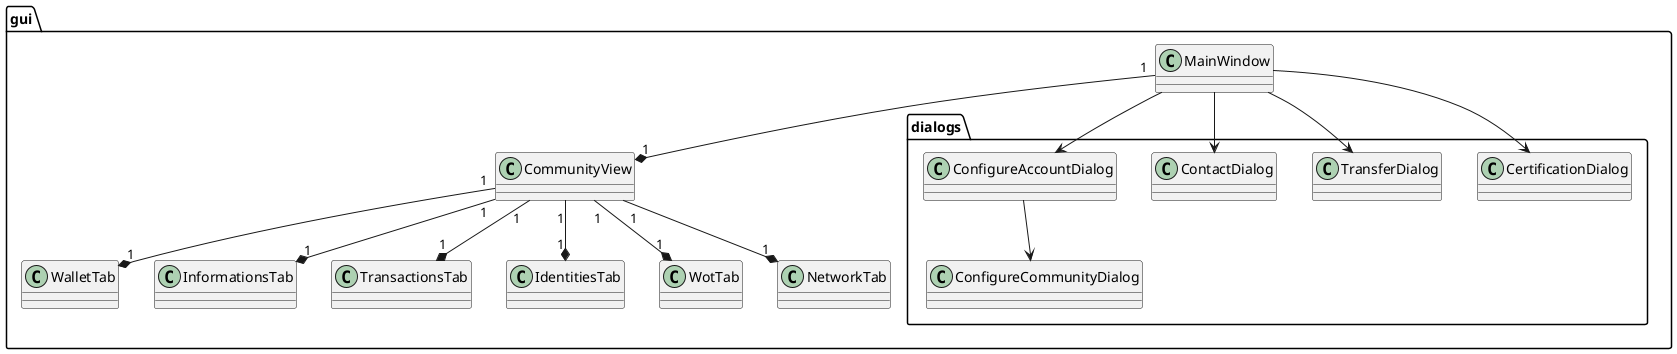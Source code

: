 @startuml


package gui {
		class MainWindow {
		}
		MainWindow "1" --* "1" CommunityView

		class CommunityView {
		}
		CommunityView "1" --* "1" WalletTab
		CommunityView "1" -down-* "1" InformationsTab
		CommunityView "1" --* "1" TransactionsTab
		CommunityView "1" --* "1" IdentitiesTab
		CommunityView "1" --* "1" WotTab
		CommunityView "1" -down-* "1" NetworkTab


		class WalletTab {
		}

		class InformationsTab {
		}

		class TransactionsTab {
		}

		class NetworkTab {
		}

		class IdentitiesTab {
		}

		class WotTab {
		}
		package dialogs {
		class CertificationDialog
		class TransferDialog
		class ContactDialog
		class ConfigureAccountDialog
		class ConfigureCommunityDialog
		}

	MainWindow --> CertificationDialog
	MainWindow --> TransferDialog
	MainWindow --> ContactDialog
	MainWindow --> ConfigureAccountDialog
	ConfigureAccountDialog --> ConfigureCommunityDialog
}
@enduml
